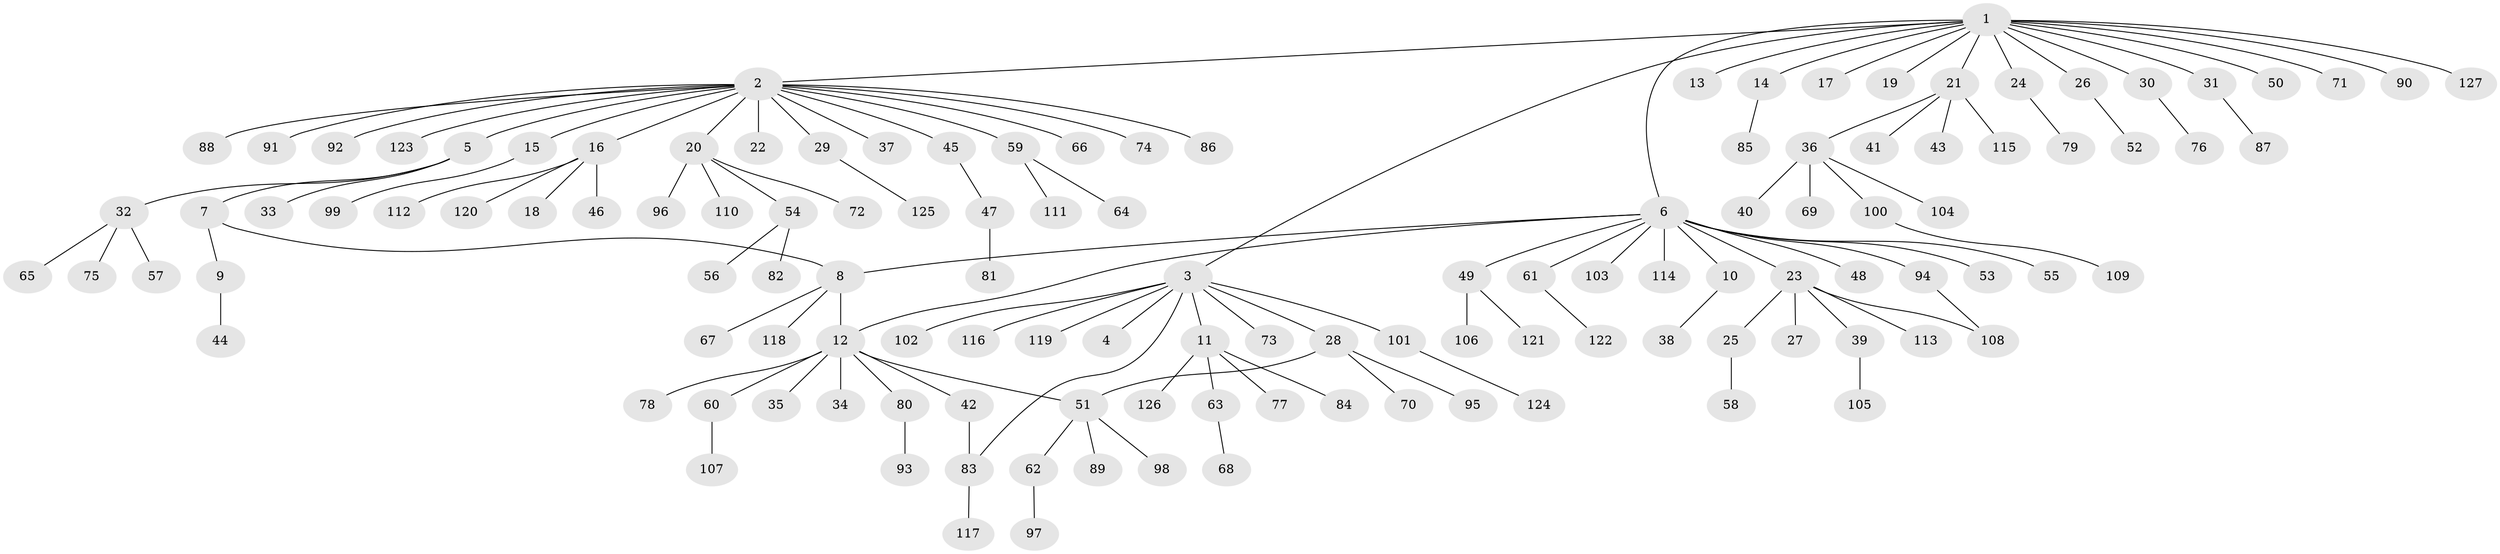 // coarse degree distribution, {31: 0.02, 5: 0.02, 1: 0.8, 4: 0.04, 11: 0.02, 3: 0.02, 2: 0.08}
// Generated by graph-tools (version 1.1) at 2025/18/03/04/25 18:18:08]
// undirected, 127 vertices, 131 edges
graph export_dot {
graph [start="1"]
  node [color=gray90,style=filled];
  1;
  2;
  3;
  4;
  5;
  6;
  7;
  8;
  9;
  10;
  11;
  12;
  13;
  14;
  15;
  16;
  17;
  18;
  19;
  20;
  21;
  22;
  23;
  24;
  25;
  26;
  27;
  28;
  29;
  30;
  31;
  32;
  33;
  34;
  35;
  36;
  37;
  38;
  39;
  40;
  41;
  42;
  43;
  44;
  45;
  46;
  47;
  48;
  49;
  50;
  51;
  52;
  53;
  54;
  55;
  56;
  57;
  58;
  59;
  60;
  61;
  62;
  63;
  64;
  65;
  66;
  67;
  68;
  69;
  70;
  71;
  72;
  73;
  74;
  75;
  76;
  77;
  78;
  79;
  80;
  81;
  82;
  83;
  84;
  85;
  86;
  87;
  88;
  89;
  90;
  91;
  92;
  93;
  94;
  95;
  96;
  97;
  98;
  99;
  100;
  101;
  102;
  103;
  104;
  105;
  106;
  107;
  108;
  109;
  110;
  111;
  112;
  113;
  114;
  115;
  116;
  117;
  118;
  119;
  120;
  121;
  122;
  123;
  124;
  125;
  126;
  127;
  1 -- 2;
  1 -- 3;
  1 -- 6;
  1 -- 13;
  1 -- 14;
  1 -- 17;
  1 -- 19;
  1 -- 21;
  1 -- 24;
  1 -- 26;
  1 -- 30;
  1 -- 31;
  1 -- 50;
  1 -- 71;
  1 -- 90;
  1 -- 127;
  2 -- 5;
  2 -- 15;
  2 -- 16;
  2 -- 20;
  2 -- 22;
  2 -- 29;
  2 -- 37;
  2 -- 45;
  2 -- 59;
  2 -- 66;
  2 -- 74;
  2 -- 86;
  2 -- 88;
  2 -- 91;
  2 -- 92;
  2 -- 123;
  3 -- 4;
  3 -- 11;
  3 -- 28;
  3 -- 73;
  3 -- 83;
  3 -- 101;
  3 -- 102;
  3 -- 116;
  3 -- 119;
  5 -- 7;
  5 -- 32;
  5 -- 33;
  6 -- 8;
  6 -- 10;
  6 -- 12;
  6 -- 23;
  6 -- 48;
  6 -- 49;
  6 -- 53;
  6 -- 55;
  6 -- 61;
  6 -- 94;
  6 -- 103;
  6 -- 114;
  7 -- 8;
  7 -- 9;
  8 -- 12;
  8 -- 67;
  8 -- 118;
  9 -- 44;
  10 -- 38;
  11 -- 63;
  11 -- 77;
  11 -- 84;
  11 -- 126;
  12 -- 34;
  12 -- 35;
  12 -- 42;
  12 -- 51;
  12 -- 60;
  12 -- 78;
  12 -- 80;
  14 -- 85;
  15 -- 99;
  16 -- 18;
  16 -- 46;
  16 -- 112;
  16 -- 120;
  20 -- 54;
  20 -- 72;
  20 -- 96;
  20 -- 110;
  21 -- 36;
  21 -- 41;
  21 -- 43;
  21 -- 115;
  23 -- 25;
  23 -- 27;
  23 -- 39;
  23 -- 108;
  23 -- 113;
  24 -- 79;
  25 -- 58;
  26 -- 52;
  28 -- 51;
  28 -- 70;
  28 -- 95;
  29 -- 125;
  30 -- 76;
  31 -- 87;
  32 -- 57;
  32 -- 65;
  32 -- 75;
  36 -- 40;
  36 -- 69;
  36 -- 100;
  36 -- 104;
  39 -- 105;
  42 -- 83;
  45 -- 47;
  47 -- 81;
  49 -- 106;
  49 -- 121;
  51 -- 62;
  51 -- 89;
  51 -- 98;
  54 -- 56;
  54 -- 82;
  59 -- 64;
  59 -- 111;
  60 -- 107;
  61 -- 122;
  62 -- 97;
  63 -- 68;
  80 -- 93;
  83 -- 117;
  94 -- 108;
  100 -- 109;
  101 -- 124;
}
